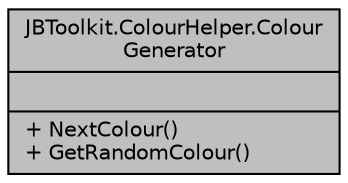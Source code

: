 digraph "JBToolkit.ColourHelper.ColourGenerator"
{
 // LATEX_PDF_SIZE
  edge [fontname="Helvetica",fontsize="10",labelfontname="Helvetica",labelfontsize="10"];
  node [fontname="Helvetica",fontsize="10",shape=record];
  Node1 [label="{JBToolkit.ColourHelper.Colour\lGenerator\n||+ NextColour()\l+ GetRandomColour()\l}",height=0.2,width=0.4,color="black", fillcolor="grey75", style="filled", fontcolor="black",tooltip="Generates random colours close to primary colours as hex string and doesn't repeat a colour"];
}

